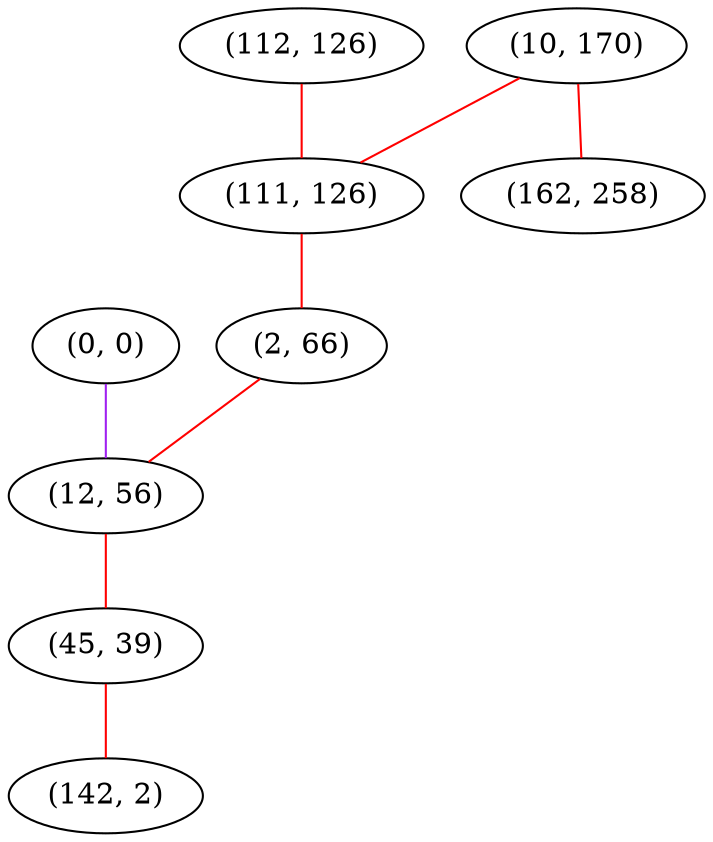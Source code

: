 graph "" {
"(0, 0)";
"(10, 170)";
"(112, 126)";
"(111, 126)";
"(2, 66)";
"(12, 56)";
"(45, 39)";
"(162, 258)";
"(142, 2)";
"(0, 0)" -- "(12, 56)"  [color=purple, key=0, weight=4];
"(10, 170)" -- "(111, 126)"  [color=red, key=0, weight=1];
"(10, 170)" -- "(162, 258)"  [color=red, key=0, weight=1];
"(112, 126)" -- "(111, 126)"  [color=red, key=0, weight=1];
"(111, 126)" -- "(2, 66)"  [color=red, key=0, weight=1];
"(2, 66)" -- "(12, 56)"  [color=red, key=0, weight=1];
"(12, 56)" -- "(45, 39)"  [color=red, key=0, weight=1];
"(45, 39)" -- "(142, 2)"  [color=red, key=0, weight=1];
}
